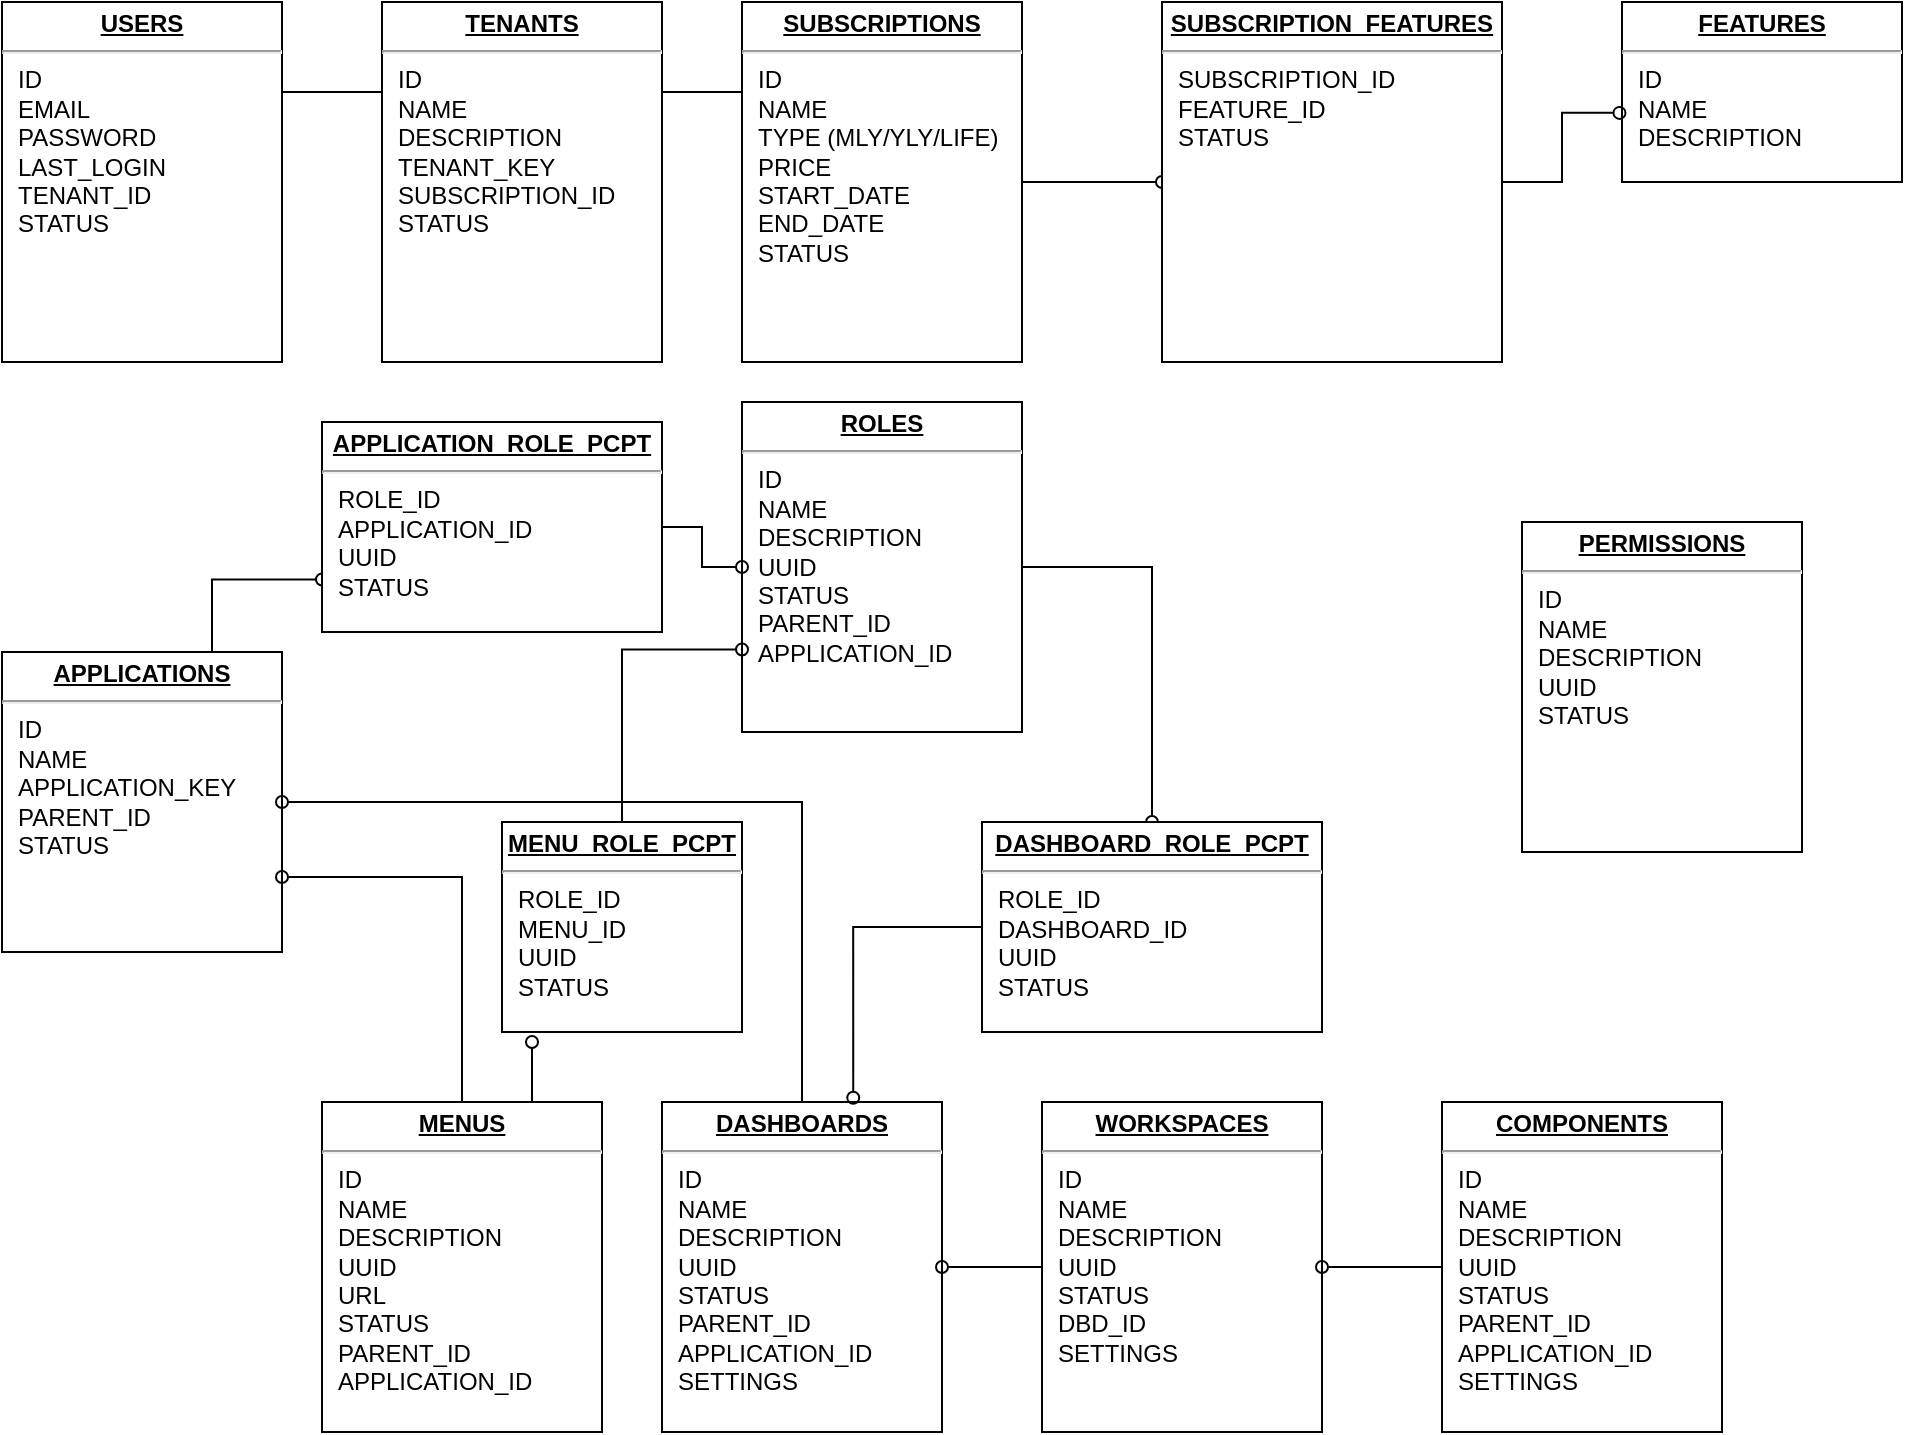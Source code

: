 <mxfile version="15.0.6" type="github">
  <diagram name="Page-1" id="a7904f86-f2b4-8e86-fa97-74104820619b">
    <mxGraphModel dx="1038" dy="491" grid="1" gridSize="10" guides="1" tooltips="1" connect="1" arrows="1" fold="1" page="1" pageScale="1" pageWidth="1100" pageHeight="850" background="none" math="0" shadow="0">
      <root>
        <mxCell id="0" />
        <mxCell id="1" parent="0" />
        <mxCell id="24794b860abc3c2d-1" value="&lt;p style=&quot;margin: 0px ; margin-top: 4px ; text-align: center ; text-decoration: underline&quot;&gt;&lt;b&gt;USERS&lt;/b&gt;&lt;/p&gt;&lt;hr&gt;&lt;p style=&quot;margin: 0px ; margin-left: 8px&quot;&gt;ID&lt;/p&gt;&lt;p style=&quot;margin: 0px ; margin-left: 8px&quot;&gt;EMAIL&lt;/p&gt;&lt;p style=&quot;margin: 0px ; margin-left: 8px&quot;&gt;PASSWORD&lt;/p&gt;&lt;p style=&quot;margin: 0px ; margin-left: 8px&quot;&gt;LAST_LOGIN&lt;/p&gt;&lt;p style=&quot;margin: 0px ; margin-left: 8px&quot;&gt;TENANT_ID&lt;/p&gt;&lt;p style=&quot;margin: 0px ; margin-left: 8px&quot;&gt;STATUS&lt;/p&gt;&lt;p style=&quot;margin: 0px ; margin-left: 8px&quot;&gt;&lt;br&gt;&lt;/p&gt;" style="verticalAlign=top;align=left;overflow=fill;fontSize=12;fontFamily=Helvetica;html=1;rounded=0;shadow=0;comic=0;labelBackgroundColor=none;strokeWidth=1" parent="1" vertex="1">
          <mxGeometry x="30" y="50" width="140" height="180" as="geometry" />
        </mxCell>
        <mxCell id="n4MkrR-aPozAzKNr83SV-30" style="edgeStyle=orthogonalEdgeStyle;rounded=0;orthogonalLoop=1;jettySize=auto;html=1;exitX=0.75;exitY=0;exitDx=0;exitDy=0;entryX=0;entryY=0.75;entryDx=0;entryDy=0;endArrow=oval;endFill=0;" edge="1" parent="1" source="24794b860abc3c2d-16" target="n4MkrR-aPozAzKNr83SV-29">
          <mxGeometry relative="1" as="geometry" />
        </mxCell>
        <mxCell id="24794b860abc3c2d-16" value="&lt;p style=&quot;margin: 0px ; margin-top: 4px ; text-align: center ; text-decoration: underline&quot;&gt;&lt;b&gt;APPLICATIONS&lt;/b&gt;&lt;/p&gt;&lt;hr&gt;&lt;p style=&quot;margin: 0px ; margin-left: 8px&quot;&gt;ID&lt;/p&gt;&lt;p style=&quot;margin: 0px ; margin-left: 8px&quot;&gt;NAME&lt;/p&gt;&lt;p style=&quot;margin: 0px ; margin-left: 8px&quot;&gt;APPLICATION_KEY&lt;/p&gt;&lt;p style=&quot;margin: 0px ; margin-left: 8px&quot;&gt;PARENT_ID&lt;br&gt;&lt;/p&gt;&lt;p style=&quot;margin: 0px ; margin-left: 8px&quot;&gt;STATUS&lt;/p&gt;&lt;p style=&quot;margin: 0px ; margin-left: 8px&quot;&gt;&lt;br&gt;&lt;/p&gt;" style="verticalAlign=top;align=left;overflow=fill;fontSize=12;fontFamily=Helvetica;html=1;rounded=0;shadow=0;comic=0;labelBackgroundColor=none;strokeWidth=1" parent="1" vertex="1">
          <mxGeometry x="30" y="375" width="140" height="150" as="geometry" />
        </mxCell>
        <mxCell id="24794b860abc3c2d-40" style="edgeStyle=orthogonalEdgeStyle;rounded=0;html=1;exitX=0;exitY=0.25;entryX=1;entryY=0.25;labelBackgroundColor=none;endArrow=none;endFill=0;endSize=8;fontFamily=Verdana;fontSize=12;align=left;" parent="1" source="24794b860abc3c2d-17" target="24794b860abc3c2d-1" edge="1">
          <mxGeometry relative="1" as="geometry" />
        </mxCell>
        <mxCell id="24794b860abc3c2d-41" style="edgeStyle=orthogonalEdgeStyle;rounded=0;html=1;exitX=1;exitY=0.25;entryX=0;entryY=0.25;labelBackgroundColor=none;endArrow=none;endFill=0;endSize=8;fontFamily=Verdana;fontSize=12;align=left;" parent="1" source="24794b860abc3c2d-17" target="24794b860abc3c2d-19" edge="1">
          <mxGeometry relative="1" as="geometry" />
        </mxCell>
        <mxCell id="24794b860abc3c2d-17" value="&lt;p style=&quot;margin: 0px ; margin-top: 4px ; text-align: center ; text-decoration: underline&quot;&gt;&lt;b&gt;TENANTS&lt;/b&gt;&lt;/p&gt;&lt;hr&gt;&lt;p style=&quot;margin: 0px ; margin-left: 8px&quot;&gt;ID&lt;br&gt;NAME&lt;/p&gt;&lt;p style=&quot;margin: 0px ; margin-left: 8px&quot;&gt;DESCRIPTION&lt;/p&gt;&lt;p style=&quot;margin: 0px ; margin-left: 8px&quot;&gt;TENANT_KEY&lt;/p&gt;&lt;p style=&quot;margin: 0px ; margin-left: 8px&quot;&gt;SUBSCRIPTION_ID&lt;/p&gt;&lt;p style=&quot;margin: 0px ; margin-left: 8px&quot;&gt;STATUS&lt;/p&gt;" style="verticalAlign=top;align=left;overflow=fill;fontSize=12;fontFamily=Helvetica;html=1;rounded=0;shadow=0;comic=0;labelBackgroundColor=none;strokeWidth=1" parent="1" vertex="1">
          <mxGeometry x="220" y="50" width="140" height="180" as="geometry" />
        </mxCell>
        <mxCell id="n4MkrR-aPozAzKNr83SV-10" style="edgeStyle=orthogonalEdgeStyle;rounded=0;orthogonalLoop=1;jettySize=auto;html=1;exitX=1;exitY=0.5;exitDx=0;exitDy=0;endArrow=oval;endFill=0;" edge="1" parent="1" source="24794b860abc3c2d-19" target="n4MkrR-aPozAzKNr83SV-8">
          <mxGeometry relative="1" as="geometry" />
        </mxCell>
        <mxCell id="24794b860abc3c2d-19" value="&lt;p style=&quot;margin: 0px ; margin-top: 4px ; text-align: center ; text-decoration: underline&quot;&gt;&lt;b&gt;SUBSCRIPTIONS&lt;/b&gt;&lt;/p&gt;&lt;hr&gt;&lt;p style=&quot;margin: 0px ; margin-left: 8px&quot;&gt;ID&lt;/p&gt;&lt;p style=&quot;margin: 0px ; margin-left: 8px&quot;&gt;NAME&lt;/p&gt;&lt;p style=&quot;margin: 0px ; margin-left: 8px&quot;&gt;TYPE (MLY/YLY/LIFE)&lt;/p&gt;&lt;p style=&quot;margin: 0px ; margin-left: 8px&quot;&gt;PRICE&lt;/p&gt;&lt;p style=&quot;margin: 0px ; margin-left: 8px&quot;&gt;START_DATE&lt;/p&gt;&lt;p style=&quot;margin: 0px ; margin-left: 8px&quot;&gt;END_DATE&lt;br&gt;STATUS&lt;/p&gt;&lt;p style=&quot;margin: 0px ; margin-left: 8px&quot;&gt;&lt;br&gt;&lt;/p&gt;&lt;p style=&quot;margin: 0px ; margin-left: 8px&quot;&gt;&lt;br&gt;&lt;/p&gt;" style="verticalAlign=top;align=left;overflow=fill;fontSize=12;fontFamily=Helvetica;html=1;rounded=0;shadow=0;comic=0;labelBackgroundColor=none;strokeWidth=1" parent="1" vertex="1">
          <mxGeometry x="400" y="50" width="140" height="180" as="geometry" />
        </mxCell>
        <mxCell id="n4MkrR-aPozAzKNr83SV-2" value="&lt;p style=&quot;margin: 0px ; margin-top: 4px ; text-align: center ; text-decoration: underline&quot;&gt;&lt;b&gt;FEATURES&lt;/b&gt;&lt;/p&gt;&lt;hr&gt;&lt;p style=&quot;margin: 0px ; margin-left: 8px&quot;&gt;ID&lt;/p&gt;&lt;p style=&quot;margin: 0px ; margin-left: 8px&quot;&gt;NAME&lt;/p&gt;&lt;p style=&quot;margin: 0px ; margin-left: 8px&quot;&gt;DESCRIPTION&lt;/p&gt;&lt;p style=&quot;margin: 0px ; margin-left: 8px&quot;&gt;&lt;br&gt;&lt;/p&gt;" style="verticalAlign=top;align=left;overflow=fill;fontSize=12;fontFamily=Helvetica;html=1;rounded=0;shadow=0;comic=0;labelBackgroundColor=none;strokeWidth=1" vertex="1" parent="1">
          <mxGeometry x="840" y="50" width="140" height="90" as="geometry" />
        </mxCell>
        <mxCell id="n4MkrR-aPozAzKNr83SV-11" style="edgeStyle=orthogonalEdgeStyle;rounded=0;orthogonalLoop=1;jettySize=auto;html=1;exitX=1;exitY=0.5;exitDx=0;exitDy=0;entryX=-0.009;entryY=0.616;entryDx=0;entryDy=0;entryPerimeter=0;endArrow=oval;endFill=0;" edge="1" parent="1" source="n4MkrR-aPozAzKNr83SV-8" target="n4MkrR-aPozAzKNr83SV-2">
          <mxGeometry relative="1" as="geometry" />
        </mxCell>
        <mxCell id="n4MkrR-aPozAzKNr83SV-8" value="&lt;p style=&quot;margin: 0px ; margin-top: 4px ; text-align: center ; text-decoration: underline&quot;&gt;&lt;b&gt;SUBSCRIPTION_FEATURES&lt;/b&gt;&lt;/p&gt;&lt;hr&gt;&lt;p style=&quot;margin: 0px ; margin-left: 8px&quot;&gt;SUBSCRIPTION_ID&lt;br&gt;FEATURE_ID&lt;br&gt;&lt;/p&gt;&lt;p style=&quot;margin: 0px ; margin-left: 8px&quot;&gt;STATUS&lt;/p&gt;" style="verticalAlign=top;align=left;overflow=fill;fontSize=12;fontFamily=Helvetica;html=1;rounded=0;shadow=0;comic=0;labelBackgroundColor=none;strokeWidth=1" vertex="1" parent="1">
          <mxGeometry x="610" y="50" width="170" height="180" as="geometry" />
        </mxCell>
        <mxCell id="n4MkrR-aPozAzKNr83SV-19" style="edgeStyle=orthogonalEdgeStyle;rounded=0;orthogonalLoop=1;jettySize=auto;html=1;exitX=0.5;exitY=0;exitDx=0;exitDy=0;entryX=1;entryY=0.75;entryDx=0;entryDy=0;endArrow=oval;endFill=0;" edge="1" parent="1" source="n4MkrR-aPozAzKNr83SV-12" target="24794b860abc3c2d-16">
          <mxGeometry relative="1" as="geometry" />
        </mxCell>
        <mxCell id="n4MkrR-aPozAzKNr83SV-27" style="edgeStyle=orthogonalEdgeStyle;rounded=0;orthogonalLoop=1;jettySize=auto;html=1;exitX=0.75;exitY=0;exitDx=0;exitDy=0;endArrow=oval;endFill=0;" edge="1" parent="1" source="n4MkrR-aPozAzKNr83SV-12">
          <mxGeometry relative="1" as="geometry">
            <mxPoint x="295" y="570" as="targetPoint" />
          </mxGeometry>
        </mxCell>
        <mxCell id="n4MkrR-aPozAzKNr83SV-12" value="&lt;p style=&quot;margin: 0px ; margin-top: 4px ; text-align: center ; text-decoration: underline&quot;&gt;&lt;b&gt;MENUS&lt;/b&gt;&lt;/p&gt;&lt;hr&gt;&lt;p style=&quot;margin: 0px ; margin-left: 8px&quot;&gt;ID&lt;/p&gt;&lt;p style=&quot;margin: 0px ; margin-left: 8px&quot;&gt;NAME&lt;/p&gt;&lt;p style=&quot;margin: 0px ; margin-left: 8px&quot;&gt;DESCRIPTION&lt;/p&gt;&lt;p style=&quot;margin: 0px ; margin-left: 8px&quot;&gt;UUID&lt;/p&gt;&lt;p style=&quot;margin: 0px ; margin-left: 8px&quot;&gt;URL&lt;/p&gt;&lt;p style=&quot;margin: 0px ; margin-left: 8px&quot;&gt;STATUS&lt;/p&gt;&lt;p style=&quot;margin: 0px ; margin-left: 8px&quot;&gt;PARENT_ID&lt;/p&gt;&lt;p style=&quot;margin: 0px ; margin-left: 8px&quot;&gt;APPLICATION_ID&lt;/p&gt;&lt;p style=&quot;margin: 0px ; margin-left: 8px&quot;&gt;&lt;br&gt;&lt;/p&gt;" style="verticalAlign=top;align=left;overflow=fill;fontSize=12;fontFamily=Helvetica;html=1;rounded=0;shadow=0;comic=0;labelBackgroundColor=none;strokeWidth=1" vertex="1" parent="1">
          <mxGeometry x="190" y="600" width="140" height="165" as="geometry" />
        </mxCell>
        <mxCell id="n4MkrR-aPozAzKNr83SV-18" style="edgeStyle=orthogonalEdgeStyle;rounded=0;orthogonalLoop=1;jettySize=auto;html=1;exitX=0.5;exitY=0;exitDx=0;exitDy=0;entryX=1;entryY=0.5;entryDx=0;entryDy=0;endArrow=oval;endFill=0;" edge="1" parent="1" source="n4MkrR-aPozAzKNr83SV-13" target="24794b860abc3c2d-16">
          <mxGeometry relative="1" as="geometry" />
        </mxCell>
        <mxCell id="n4MkrR-aPozAzKNr83SV-13" value="&lt;p style=&quot;margin: 0px ; margin-top: 4px ; text-align: center ; text-decoration: underline&quot;&gt;&lt;b&gt;DASHBOARDS&lt;/b&gt;&lt;/p&gt;&lt;hr&gt;&lt;p style=&quot;margin: 0px ; margin-left: 8px&quot;&gt;ID&lt;/p&gt;&lt;p style=&quot;margin: 0px ; margin-left: 8px&quot;&gt;NAME&lt;/p&gt;&lt;p style=&quot;margin: 0px ; margin-left: 8px&quot;&gt;DESCRIPTION&lt;/p&gt;&lt;p style=&quot;margin: 0px ; margin-left: 8px&quot;&gt;&lt;span&gt;UUID&lt;/span&gt;&lt;/p&gt;&lt;p style=&quot;margin: 0px ; margin-left: 8px&quot;&gt;&lt;span&gt;STATUS&lt;/span&gt;&lt;br&gt;&lt;/p&gt;&lt;p style=&quot;margin: 0px ; margin-left: 8px&quot;&gt;PARENT_ID&lt;/p&gt;&lt;p style=&quot;margin: 0px ; margin-left: 8px&quot;&gt;APPLICATION_ID&lt;/p&gt;&lt;p style=&quot;margin: 0px ; margin-left: 8px&quot;&gt;SETTINGS&lt;/p&gt;&lt;p style=&quot;margin: 0px ; margin-left: 8px&quot;&gt;&lt;br&gt;&lt;/p&gt;" style="verticalAlign=top;align=left;overflow=fill;fontSize=12;fontFamily=Helvetica;html=1;rounded=0;shadow=0;comic=0;labelBackgroundColor=none;strokeWidth=1" vertex="1" parent="1">
          <mxGeometry x="360" y="600" width="140" height="165" as="geometry" />
        </mxCell>
        <mxCell id="n4MkrR-aPozAzKNr83SV-17" style="edgeStyle=orthogonalEdgeStyle;rounded=0;orthogonalLoop=1;jettySize=auto;html=1;exitX=0;exitY=0.5;exitDx=0;exitDy=0;entryX=1;entryY=0.5;entryDx=0;entryDy=0;endArrow=oval;endFill=0;" edge="1" parent="1" source="n4MkrR-aPozAzKNr83SV-14" target="n4MkrR-aPozAzKNr83SV-13">
          <mxGeometry relative="1" as="geometry" />
        </mxCell>
        <mxCell id="n4MkrR-aPozAzKNr83SV-14" value="&lt;p style=&quot;margin: 0px ; margin-top: 4px ; text-align: center ; text-decoration: underline&quot;&gt;&lt;b&gt;WORKSPACES&lt;/b&gt;&lt;/p&gt;&lt;hr&gt;&lt;p style=&quot;margin: 0px ; margin-left: 8px&quot;&gt;ID&lt;/p&gt;&lt;p style=&quot;margin: 0px ; margin-left: 8px&quot;&gt;NAME&lt;/p&gt;&lt;p style=&quot;margin: 0px ; margin-left: 8px&quot;&gt;DESCRIPTION&lt;/p&gt;&lt;p style=&quot;margin: 0px ; margin-left: 8px&quot;&gt;UUID&lt;/p&gt;&lt;p style=&quot;margin: 0px ; margin-left: 8px&quot;&gt;STATUS&lt;/p&gt;&lt;p style=&quot;margin: 0px ; margin-left: 8px&quot;&gt;DBD_ID&lt;/p&gt;&lt;p style=&quot;margin: 0px ; margin-left: 8px&quot;&gt;SETTINGS&lt;/p&gt;&lt;p style=&quot;margin: 0px ; margin-left: 8px&quot;&gt;&lt;br&gt;&lt;/p&gt;&lt;p style=&quot;margin: 0px ; margin-left: 8px&quot;&gt;&lt;br&gt;&lt;/p&gt;" style="verticalAlign=top;align=left;overflow=fill;fontSize=12;fontFamily=Helvetica;html=1;rounded=0;shadow=0;comic=0;labelBackgroundColor=none;strokeWidth=1" vertex="1" parent="1">
          <mxGeometry x="550" y="600" width="140" height="165" as="geometry" />
        </mxCell>
        <mxCell id="n4MkrR-aPozAzKNr83SV-16" style="edgeStyle=orthogonalEdgeStyle;rounded=0;orthogonalLoop=1;jettySize=auto;html=1;exitX=0;exitY=0.5;exitDx=0;exitDy=0;entryX=1;entryY=0.5;entryDx=0;entryDy=0;endArrow=oval;endFill=0;" edge="1" parent="1" source="n4MkrR-aPozAzKNr83SV-15" target="n4MkrR-aPozAzKNr83SV-14">
          <mxGeometry relative="1" as="geometry" />
        </mxCell>
        <mxCell id="n4MkrR-aPozAzKNr83SV-15" value="&lt;p style=&quot;margin: 0px ; margin-top: 4px ; text-align: center ; text-decoration: underline&quot;&gt;&lt;b&gt;COMPONENTS&lt;/b&gt;&lt;/p&gt;&lt;hr&gt;&lt;p style=&quot;margin: 0px ; margin-left: 8px&quot;&gt;ID&lt;/p&gt;&lt;p style=&quot;margin: 0px ; margin-left: 8px&quot;&gt;NAME&lt;/p&gt;&lt;p style=&quot;margin: 0px ; margin-left: 8px&quot;&gt;DESCRIPTION&lt;/p&gt;&lt;p style=&quot;margin: 0px ; margin-left: 8px&quot;&gt;UUID&lt;/p&gt;&lt;p style=&quot;margin: 0px ; margin-left: 8px&quot;&gt;STATUS&lt;/p&gt;&lt;p style=&quot;margin: 0px ; margin-left: 8px&quot;&gt;PARENT_ID&lt;/p&gt;&lt;p style=&quot;margin: 0px ; margin-left: 8px&quot;&gt;APPLICATION_ID&lt;/p&gt;&lt;p style=&quot;margin: 0px ; margin-left: 8px&quot;&gt;SETTINGS&lt;/p&gt;&lt;p style=&quot;margin: 0px ; margin-left: 8px&quot;&gt;&lt;br&gt;&lt;/p&gt;" style="verticalAlign=top;align=left;overflow=fill;fontSize=12;fontFamily=Helvetica;html=1;rounded=0;shadow=0;comic=0;labelBackgroundColor=none;strokeWidth=1" vertex="1" parent="1">
          <mxGeometry x="750" y="600" width="140" height="165" as="geometry" />
        </mxCell>
        <mxCell id="n4MkrR-aPozAzKNr83SV-25" style="edgeStyle=orthogonalEdgeStyle;rounded=0;orthogonalLoop=1;jettySize=auto;html=1;exitX=1;exitY=0.5;exitDx=0;exitDy=0;entryX=0.5;entryY=0;entryDx=0;entryDy=0;endArrow=oval;endFill=0;" edge="1" parent="1" source="n4MkrR-aPozAzKNr83SV-20" target="n4MkrR-aPozAzKNr83SV-22">
          <mxGeometry relative="1" as="geometry" />
        </mxCell>
        <mxCell id="n4MkrR-aPozAzKNr83SV-20" value="&lt;p style=&quot;margin: 0px ; margin-top: 4px ; text-align: center ; text-decoration: underline&quot;&gt;&lt;b&gt;ROLES&lt;/b&gt;&lt;/p&gt;&lt;hr&gt;&lt;p style=&quot;margin: 0px ; margin-left: 8px&quot;&gt;ID&lt;/p&gt;&lt;p style=&quot;margin: 0px ; margin-left: 8px&quot;&gt;NAME&lt;/p&gt;&lt;p style=&quot;margin: 0px ; margin-left: 8px&quot;&gt;DESCRIPTION&lt;/p&gt;&lt;p style=&quot;margin: 0px ; margin-left: 8px&quot;&gt;UUID&lt;/p&gt;&lt;p style=&quot;margin: 0px ; margin-left: 8px&quot;&gt;STATUS&lt;/p&gt;&lt;p style=&quot;margin: 0px ; margin-left: 8px&quot;&gt;PARENT_ID&lt;/p&gt;&lt;p style=&quot;margin: 0px ; margin-left: 8px&quot;&gt;APPLICATION_ID&lt;/p&gt;&lt;p style=&quot;margin: 0px ; margin-left: 8px&quot;&gt;&lt;br&gt;&lt;/p&gt;" style="verticalAlign=top;align=left;overflow=fill;fontSize=12;fontFamily=Helvetica;html=1;rounded=0;shadow=0;comic=0;labelBackgroundColor=none;strokeWidth=1" vertex="1" parent="1">
          <mxGeometry x="400" y="250" width="140" height="165" as="geometry" />
        </mxCell>
        <mxCell id="n4MkrR-aPozAzKNr83SV-21" value="&lt;p style=&quot;margin: 0px ; margin-top: 4px ; text-align: center ; text-decoration: underline&quot;&gt;&lt;b&gt;PERMISSIONS&lt;/b&gt;&lt;/p&gt;&lt;hr&gt;&lt;p style=&quot;margin: 0px ; margin-left: 8px&quot;&gt;ID&lt;/p&gt;&lt;p style=&quot;margin: 0px ; margin-left: 8px&quot;&gt;NAME&lt;/p&gt;&lt;p style=&quot;margin: 0px ; margin-left: 8px&quot;&gt;DESCRIPTION&lt;/p&gt;&lt;p style=&quot;margin: 0px ; margin-left: 8px&quot;&gt;UUID&lt;/p&gt;&lt;p style=&quot;margin: 0px ; margin-left: 8px&quot;&gt;STATUS&lt;/p&gt;" style="verticalAlign=top;align=left;overflow=fill;fontSize=12;fontFamily=Helvetica;html=1;rounded=0;shadow=0;comic=0;labelBackgroundColor=none;strokeWidth=1" vertex="1" parent="1">
          <mxGeometry x="790" y="310" width="140" height="165" as="geometry" />
        </mxCell>
        <mxCell id="n4MkrR-aPozAzKNr83SV-24" style="edgeStyle=orthogonalEdgeStyle;rounded=0;orthogonalLoop=1;jettySize=auto;html=1;exitX=0;exitY=0.5;exitDx=0;exitDy=0;entryX=0.683;entryY=-0.013;entryDx=0;entryDy=0;entryPerimeter=0;endArrow=oval;endFill=0;" edge="1" parent="1" source="n4MkrR-aPozAzKNr83SV-22" target="n4MkrR-aPozAzKNr83SV-13">
          <mxGeometry relative="1" as="geometry" />
        </mxCell>
        <mxCell id="n4MkrR-aPozAzKNr83SV-22" value="&lt;p style=&quot;margin: 0px ; margin-top: 4px ; text-align: center ; text-decoration: underline&quot;&gt;&lt;b&gt;DASHBOARD_ROLE_PCPT&lt;/b&gt;&lt;/p&gt;&lt;hr&gt;&lt;p style=&quot;margin: 0px ; margin-left: 8px&quot;&gt;ROLE_ID&lt;/p&gt;&lt;p style=&quot;margin: 0px ; margin-left: 8px&quot;&gt;DASHBOARD_ID&lt;/p&gt;&lt;p style=&quot;margin: 0px ; margin-left: 8px&quot;&gt;&lt;span&gt;UUID&lt;/span&gt;&lt;br&gt;&lt;/p&gt;&lt;p style=&quot;margin: 0px ; margin-left: 8px&quot;&gt;STATUS&lt;/p&gt;&lt;p style=&quot;margin: 0px ; margin-left: 8px&quot;&gt;&lt;br&gt;&lt;/p&gt;" style="verticalAlign=top;align=left;overflow=fill;fontSize=12;fontFamily=Helvetica;html=1;rounded=0;shadow=0;comic=0;labelBackgroundColor=none;strokeWidth=1" vertex="1" parent="1">
          <mxGeometry x="520" y="460" width="170" height="105" as="geometry" />
        </mxCell>
        <mxCell id="n4MkrR-aPozAzKNr83SV-28" style="edgeStyle=orthogonalEdgeStyle;rounded=0;orthogonalLoop=1;jettySize=auto;html=1;exitX=0.5;exitY=0;exitDx=0;exitDy=0;entryX=0;entryY=0.75;entryDx=0;entryDy=0;endArrow=oval;endFill=0;" edge="1" parent="1" source="n4MkrR-aPozAzKNr83SV-26" target="n4MkrR-aPozAzKNr83SV-20">
          <mxGeometry relative="1" as="geometry" />
        </mxCell>
        <mxCell id="n4MkrR-aPozAzKNr83SV-26" value="&lt;p style=&quot;margin: 0px ; margin-top: 4px ; text-align: center ; text-decoration: underline&quot;&gt;&lt;b&gt;MENU_ROLE_PCPT&lt;/b&gt;&lt;/p&gt;&lt;hr&gt;&lt;p style=&quot;margin: 0px ; margin-left: 8px&quot;&gt;ROLE_ID&lt;/p&gt;&lt;p style=&quot;margin: 0px ; margin-left: 8px&quot;&gt;MENU_ID&lt;/p&gt;&lt;p style=&quot;margin: 0px ; margin-left: 8px&quot;&gt;&lt;span&gt;UUID&lt;/span&gt;&lt;br&gt;&lt;/p&gt;&lt;p style=&quot;margin: 0px ; margin-left: 8px&quot;&gt;STATUS&lt;/p&gt;&lt;p style=&quot;margin: 0px ; margin-left: 8px&quot;&gt;&lt;br&gt;&lt;/p&gt;" style="verticalAlign=top;align=left;overflow=fill;fontSize=12;fontFamily=Helvetica;html=1;rounded=0;shadow=0;comic=0;labelBackgroundColor=none;strokeWidth=1" vertex="1" parent="1">
          <mxGeometry x="280" y="460" width="120" height="105" as="geometry" />
        </mxCell>
        <mxCell id="n4MkrR-aPozAzKNr83SV-31" style="edgeStyle=orthogonalEdgeStyle;rounded=0;orthogonalLoop=1;jettySize=auto;html=1;exitX=1;exitY=0.5;exitDx=0;exitDy=0;entryX=0;entryY=0.5;entryDx=0;entryDy=0;endArrow=oval;endFill=0;" edge="1" parent="1" source="n4MkrR-aPozAzKNr83SV-29" target="n4MkrR-aPozAzKNr83SV-20">
          <mxGeometry relative="1" as="geometry" />
        </mxCell>
        <mxCell id="n4MkrR-aPozAzKNr83SV-29" value="&lt;p style=&quot;margin: 0px ; margin-top: 4px ; text-align: center ; text-decoration: underline&quot;&gt;&lt;b&gt;APPLICATION_ROLE_PCPT&lt;/b&gt;&lt;/p&gt;&lt;hr&gt;&lt;p style=&quot;margin: 0px ; margin-left: 8px&quot;&gt;ROLE_ID&lt;/p&gt;&lt;p style=&quot;margin: 0px ; margin-left: 8px&quot;&gt;APPLICATION_ID&lt;/p&gt;&lt;p style=&quot;margin: 0px ; margin-left: 8px&quot;&gt;&lt;span&gt;UUID&lt;/span&gt;&lt;br&gt;&lt;/p&gt;&lt;p style=&quot;margin: 0px ; margin-left: 8px&quot;&gt;STATUS&lt;/p&gt;&lt;p style=&quot;margin: 0px ; margin-left: 8px&quot;&gt;&lt;br&gt;&lt;/p&gt;" style="verticalAlign=top;align=left;overflow=fill;fontSize=12;fontFamily=Helvetica;html=1;rounded=0;shadow=0;comic=0;labelBackgroundColor=none;strokeWidth=1" vertex="1" parent="1">
          <mxGeometry x="190" y="260" width="170" height="105" as="geometry" />
        </mxCell>
      </root>
    </mxGraphModel>
  </diagram>
</mxfile>
